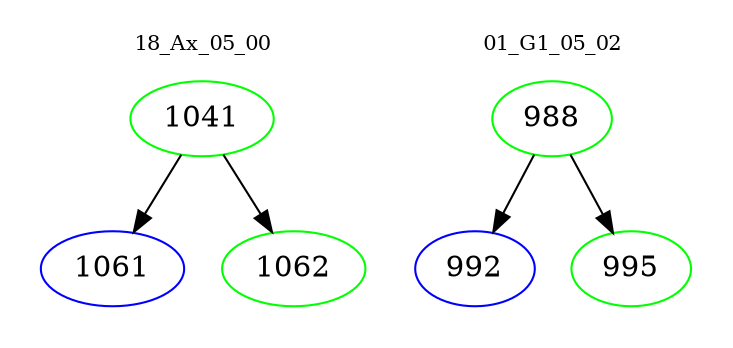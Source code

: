 digraph{
subgraph cluster_0 {
color = white
label = "18_Ax_05_00";
fontsize=10;
T0_1041 [label="1041", color="green"]
T0_1041 -> T0_1061 [color="black"]
T0_1061 [label="1061", color="blue"]
T0_1041 -> T0_1062 [color="black"]
T0_1062 [label="1062", color="green"]
}
subgraph cluster_1 {
color = white
label = "01_G1_05_02";
fontsize=10;
T1_988 [label="988", color="green"]
T1_988 -> T1_992 [color="black"]
T1_992 [label="992", color="blue"]
T1_988 -> T1_995 [color="black"]
T1_995 [label="995", color="green"]
}
}
